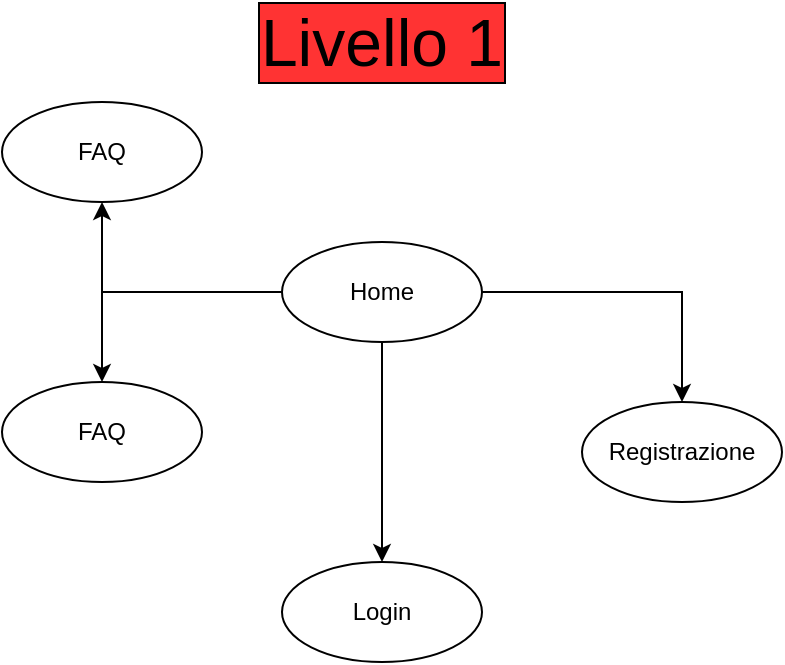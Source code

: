 <mxfile version="13.9.9" type="device"><diagram id="izh-8NAusGfIgdG0-Hn0" name="Pagina-1"><mxGraphModel dx="1024" dy="584" grid="1" gridSize="10" guides="1" tooltips="1" connect="1" arrows="1" fold="1" page="1" pageScale="1" pageWidth="827" pageHeight="1169" math="0" shadow="0"><root><mxCell id="0"/><mxCell id="1" parent="0"/><mxCell id="Lz-jurQ6k7O_8AqYSGNf-1" style="edgeStyle=orthogonalEdgeStyle;rounded=0;orthogonalLoop=1;jettySize=auto;html=1;entryX=0.5;entryY=0;entryDx=0;entryDy=0;" parent="1" source="Lz-jurQ6k7O_8AqYSGNf-4" target="Lz-jurQ6k7O_8AqYSGNf-5" edge="1"><mxGeometry relative="1" as="geometry"/></mxCell><mxCell id="Lz-jurQ6k7O_8AqYSGNf-2" style="edgeStyle=orthogonalEdgeStyle;rounded=0;orthogonalLoop=1;jettySize=auto;html=1;entryX=0.5;entryY=0;entryDx=0;entryDy=0;" parent="1" source="Lz-jurQ6k7O_8AqYSGNf-4" target="Lz-jurQ6k7O_8AqYSGNf-6" edge="1"><mxGeometry relative="1" as="geometry"/></mxCell><mxCell id="Lz-jurQ6k7O_8AqYSGNf-3" style="edgeStyle=orthogonalEdgeStyle;rounded=0;orthogonalLoop=1;jettySize=auto;html=1;entryX=0.5;entryY=0;entryDx=0;entryDy=0;" parent="1" source="Lz-jurQ6k7O_8AqYSGNf-4" target="Lz-jurQ6k7O_8AqYSGNf-7" edge="1"><mxGeometry relative="1" as="geometry"/></mxCell><mxCell id="BV-dvgkE9IGN98VbtML8-2" style="edgeStyle=orthogonalEdgeStyle;rounded=0;orthogonalLoop=1;jettySize=auto;html=1;entryX=0.5;entryY=1;entryDx=0;entryDy=0;" edge="1" parent="1" source="Lz-jurQ6k7O_8AqYSGNf-4" target="BV-dvgkE9IGN98VbtML8-1"><mxGeometry relative="1" as="geometry"/></mxCell><mxCell id="Lz-jurQ6k7O_8AqYSGNf-4" value="Home" style="ellipse;whiteSpace=wrap;html=1;" parent="1" vertex="1"><mxGeometry x="310" y="120" width="100" height="50" as="geometry"/></mxCell><mxCell id="Lz-jurQ6k7O_8AqYSGNf-5" value="FAQ" style="ellipse;whiteSpace=wrap;html=1;" parent="1" vertex="1"><mxGeometry x="170" y="190" width="100" height="50" as="geometry"/></mxCell><mxCell id="Lz-jurQ6k7O_8AqYSGNf-6" value="Registrazione" style="ellipse;whiteSpace=wrap;html=1;" parent="1" vertex="1"><mxGeometry x="460" y="200" width="100" height="50" as="geometry"/></mxCell><mxCell id="Lz-jurQ6k7O_8AqYSGNf-7" value="Login" style="ellipse;whiteSpace=wrap;html=1;" parent="1" vertex="1"><mxGeometry x="310" y="280" width="100" height="50" as="geometry"/></mxCell><mxCell id="Lz-jurQ6k7O_8AqYSGNf-8" value="Livello 1" style="text;html=1;align=center;verticalAlign=middle;whiteSpace=wrap;rounded=0;fontSize=33;labelBorderColor=#000000;labelBackgroundColor=#FF3333;" parent="1" vertex="1"><mxGeometry x="285" y="10" width="150" height="20" as="geometry"/></mxCell><mxCell id="BV-dvgkE9IGN98VbtML8-1" value="FAQ" style="ellipse;whiteSpace=wrap;html=1;" vertex="1" parent="1"><mxGeometry x="170" y="50" width="100" height="50" as="geometry"/></mxCell><mxCell id="BV-dvgkE9IGN98VbtML8-3" style="edgeStyle=orthogonalEdgeStyle;rounded=0;orthogonalLoop=1;jettySize=auto;html=1;exitX=0.5;exitY=1;exitDx=0;exitDy=0;" edge="1" parent="1" source="Lz-jurQ6k7O_8AqYSGNf-8" target="Lz-jurQ6k7O_8AqYSGNf-8"><mxGeometry relative="1" as="geometry"/></mxCell></root></mxGraphModel></diagram></mxfile>